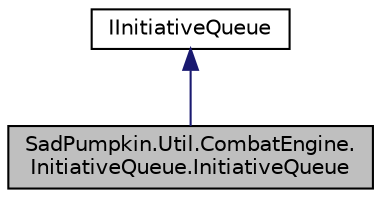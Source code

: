 digraph "SadPumpkin.Util.CombatEngine.InitiativeQueue.InitiativeQueue"
{
 // LATEX_PDF_SIZE
  edge [fontname="Helvetica",fontsize="10",labelfontname="Helvetica",labelfontsize="10"];
  node [fontname="Helvetica",fontsize="10",shape=record];
  Node1 [label="SadPumpkin.Util.CombatEngine.\lInitiativeQueue.InitiativeQueue",height=0.2,width=0.4,color="black", fillcolor="grey75", style="filled", fontcolor="black",tooltip="Implementation of an initiative queue."];
  Node2 -> Node1 [dir="back",color="midnightblue",fontsize="10",style="solid",fontname="Helvetica"];
  Node2 [label="IInitiativeQueue",height=0.2,width=0.4,color="black", fillcolor="white", style="filled",URL="$interface_sad_pumpkin_1_1_util_1_1_combat_engine_1_1_initiative_queue_1_1_i_initiative_queue.html",tooltip="Interface defining an ordered collection of Actors based on their relative initiative values."];
}
